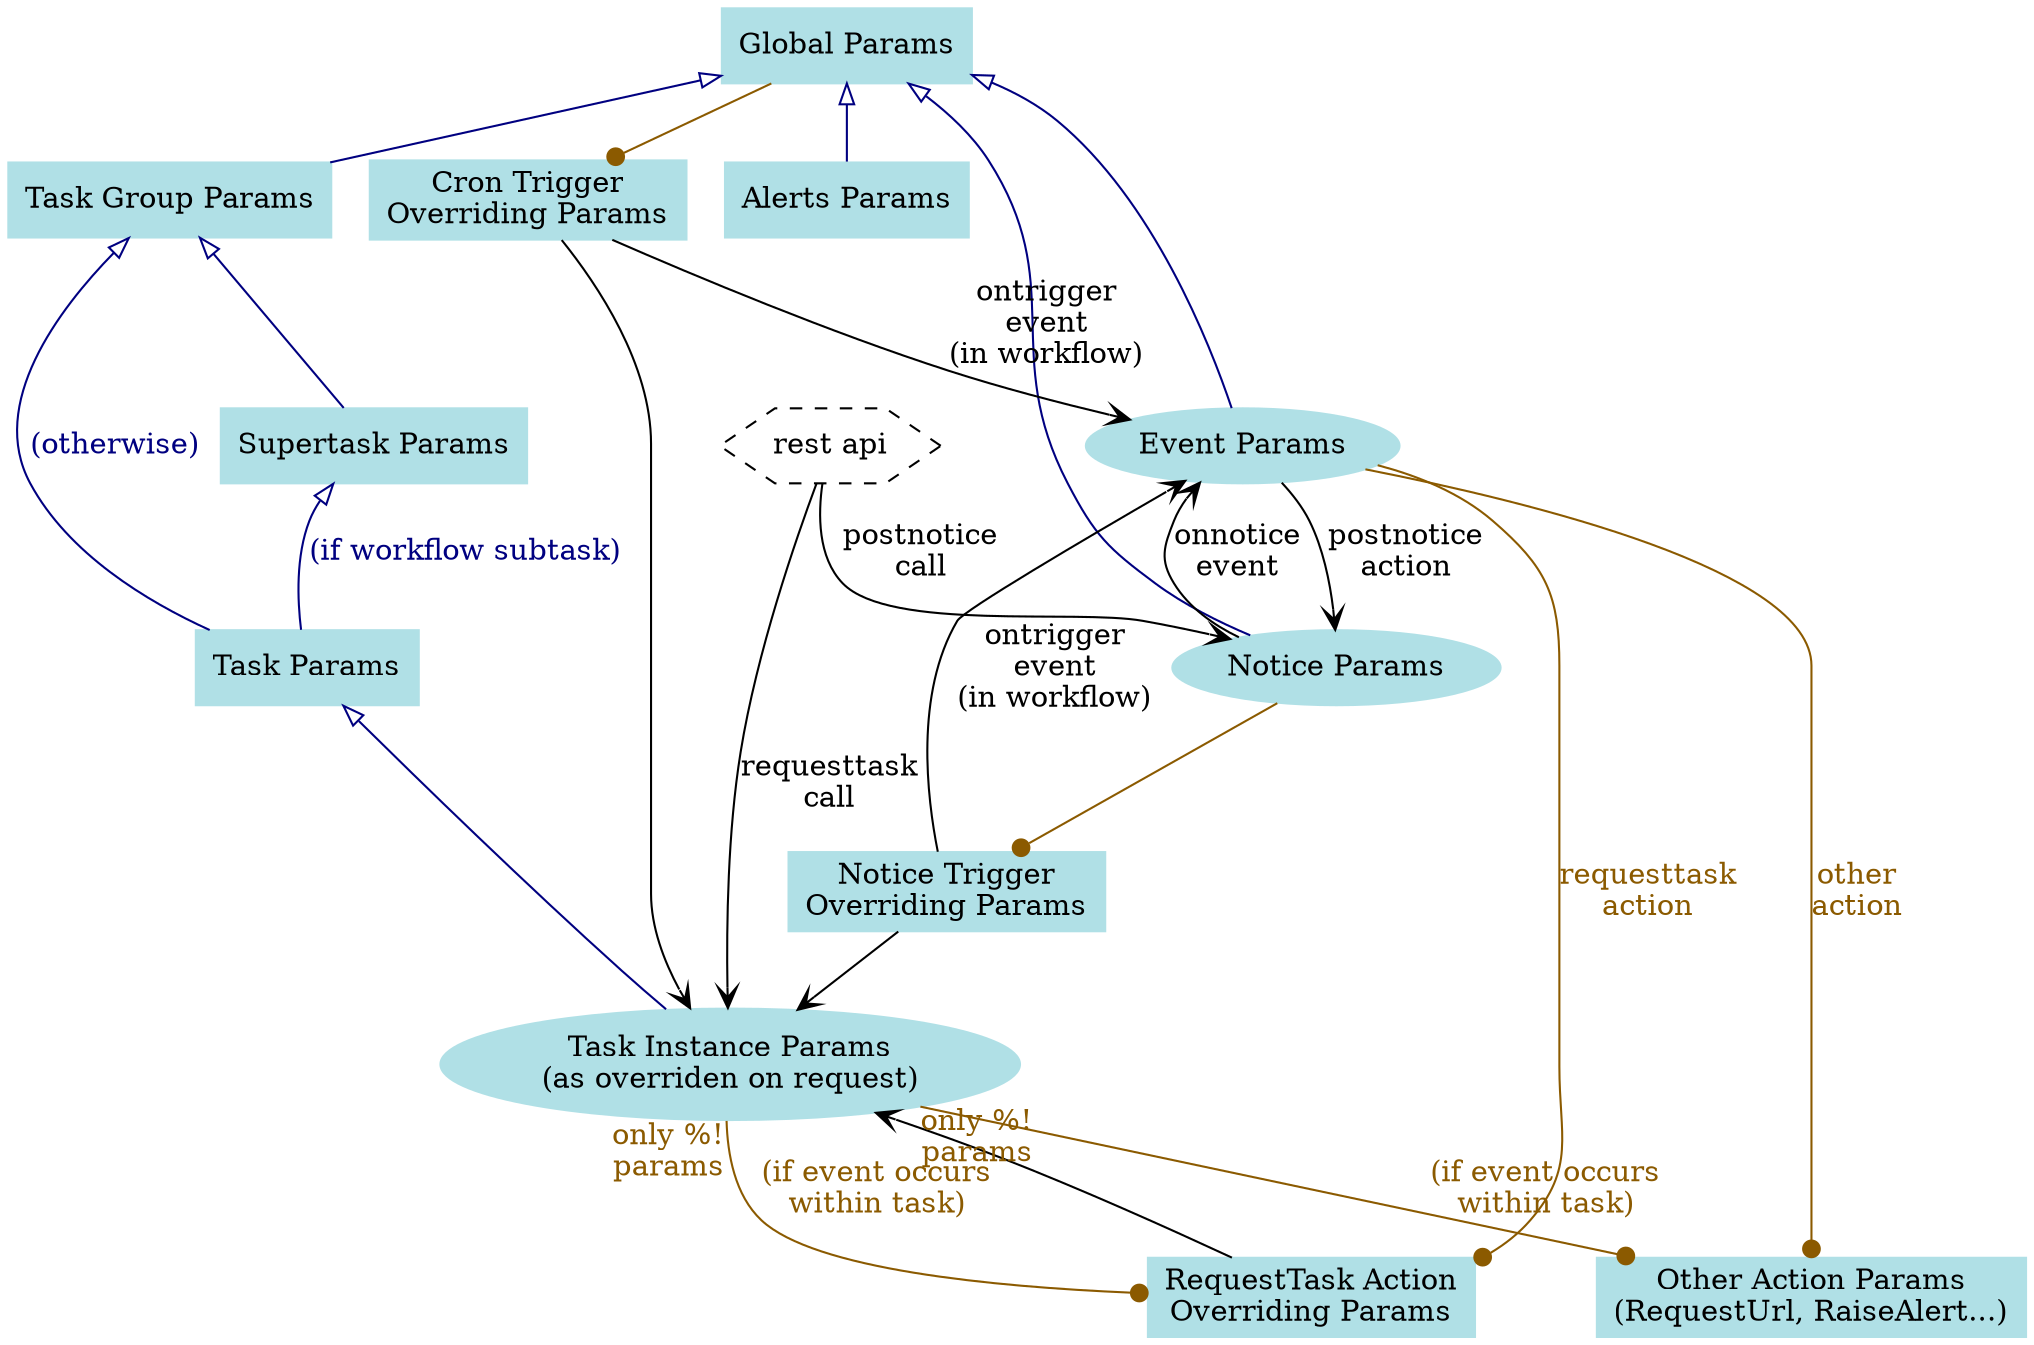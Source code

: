 graph g {

// configuration objects carrying params
node [shape=box,style=filled,color=powderblue]
global [label="Global Params"]
supertask [label="Supertask Params"]
taskgroup [label="Task Group Params"]
task [label="Task Params"]
noticetrigger [label="Notice Trigger\nOverriding Params"]
crontrigger [label="Cron Trigger\nOverriding Params"]
requesttaskaction [label="RequestTask Action\nOverriding Params"]
otheraction [label="Other Action Params\n(RequestUrl, RaiseAlert...)"]
alerts [label="Alerts Params"]
//webconsole [label="Web Console Params"]

// runtime objects carrying params
node [shape=ellipse]
taskinstance [label="Task Instance Params\n(as overriden on request)"]
event [label="Event Params"]
notice [label="Notice Params"]

// actors
node [shape=hexagon,style=dashed,color=""]
restapi [label="REST API"]
//time [label="time"]

// ParamSet inheritage (mostly in configuration)
edge [dir=back,arrowtail=onormal,color=navy,fontcolor=navy]
global -- taskgroup -- supertask
supertask -- task [label="(if workflow subtask)"]
taskgroup -- task [label="(otherwise)"]
task -- taskinstance
global -- event
global -- notice
global -- alerts
//global -- webconsole

// parameter injection at runtime
edge [dir=forward,arrowhead=vee,color=black,fontcolor=black]
crontrigger -- taskinstance
noticetrigger -- taskinstance
event -- notice [label="postnotice\naction"]
notice -- event [label="onnotice\nevent"]
restapi [label="rest api"]
restapi -- notice [label="postnotice\ncall"]
requesttaskaction -- taskinstance
restapi -- taskinstance [label="requesttask\ncall"]
//time -- crontrigger
crontrigger -- event [label="ontrigger\nevent\n(in workflow)"]
noticetrigger -- event [label="ontrigger\nevent\n(in workflow)"]

// context for parameters evaluation
edge [dir=forward,arrowhead=dot,color=orange4,fontcolor=orange4]
notice -- noticetrigger
global -- crontrigger
event -- requesttaskaction [label="requesttask\naction"]
taskinstance -- requesttaskaction [label="(if event occurs\nwithin task)",weight=0,taillabel="only %!\nparams"]
event -- otheraction [label="other\naction"]
taskinstance -- otheraction [label="(if event occurs\nwithin task)",weight=0,taillabel="only %!\nparams"]
}
